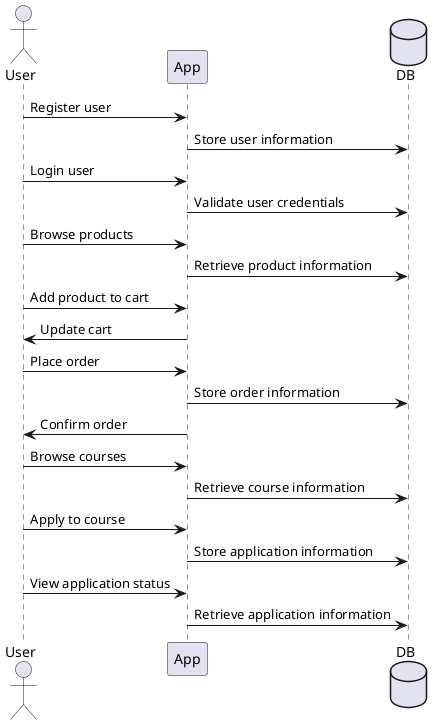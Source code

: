 @startuml Java Coffee WorkFlow uml

actor User


participant App
database DB


User -> App: Register user
App -> DB: Store user information

User -> App: Login user
App -> DB: Validate user credentials

User -> App: Browse products
App -> DB: Retrieve product information

User -> App: Add product to cart
App -> User: Update cart

User -> App: Place order
App -> DB: Store order information
App -> User: Confirm order

User -> App: Browse courses
App -> DB: Retrieve course information

User -> App: Apply to course
App -> DB: Store application information

User -> App: View application status
App -> DB: Retrieve application information

@enduml